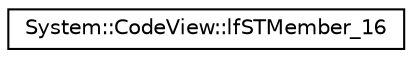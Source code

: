 digraph G
{
  edge [fontname="Helvetica",fontsize="10",labelfontname="Helvetica",labelfontsize="10"];
  node [fontname="Helvetica",fontsize="10",shape=record];
  rankdir="LR";
  Node1 [label="System::CodeView::lfSTMember_16",height=0.2,width=0.4,color="black", fillcolor="white", style="filled",URL="$struct_system_1_1_code_view_1_1lf_s_t_member__16.html"];
}
